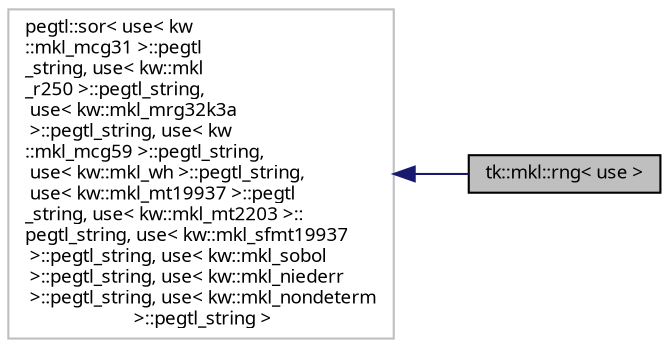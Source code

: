 digraph "tk::mkl::rng&lt; use &gt;"
{
 // INTERACTIVE_SVG=YES
  bgcolor="transparent";
  edge [fontname="sans-serif",fontsize="9",labelfontname="sans-serif",labelfontsize="9"];
  node [fontname="sans-serif",fontsize="9",shape=record];
  rankdir="LR";
  Node1 [label="tk::mkl::rng\< use \>",height=0.2,width=0.4,color="black", fillcolor="grey75", style="filled", fontcolor="black"];
  Node2 -> Node1 [dir="back",color="midnightblue",fontsize="9",style="solid",fontname="sans-serif"];
  Node2 [label="pegtl::sor\< use\< kw\l::mkl_mcg31 \>::pegtl\l_string, use\< kw::mkl\l_r250 \>::pegtl_string,\l use\< kw::mkl_mrg32k3a\l \>::pegtl_string, use\< kw\l::mkl_mcg59 \>::pegtl_string,\l use\< kw::mkl_wh \>::pegtl_string,\l use\< kw::mkl_mt19937 \>::pegtl\l_string, use\< kw::mkl_mt2203 \>::\lpegtl_string, use\< kw::mkl_sfmt19937\l \>::pegtl_string, use\< kw::mkl_sobol\l \>::pegtl_string, use\< kw::mkl_niederr\l \>::pegtl_string, use\< kw::mkl_nondeterm\l \>::pegtl_string \>",height=0.2,width=0.4,color="grey75"];
}
